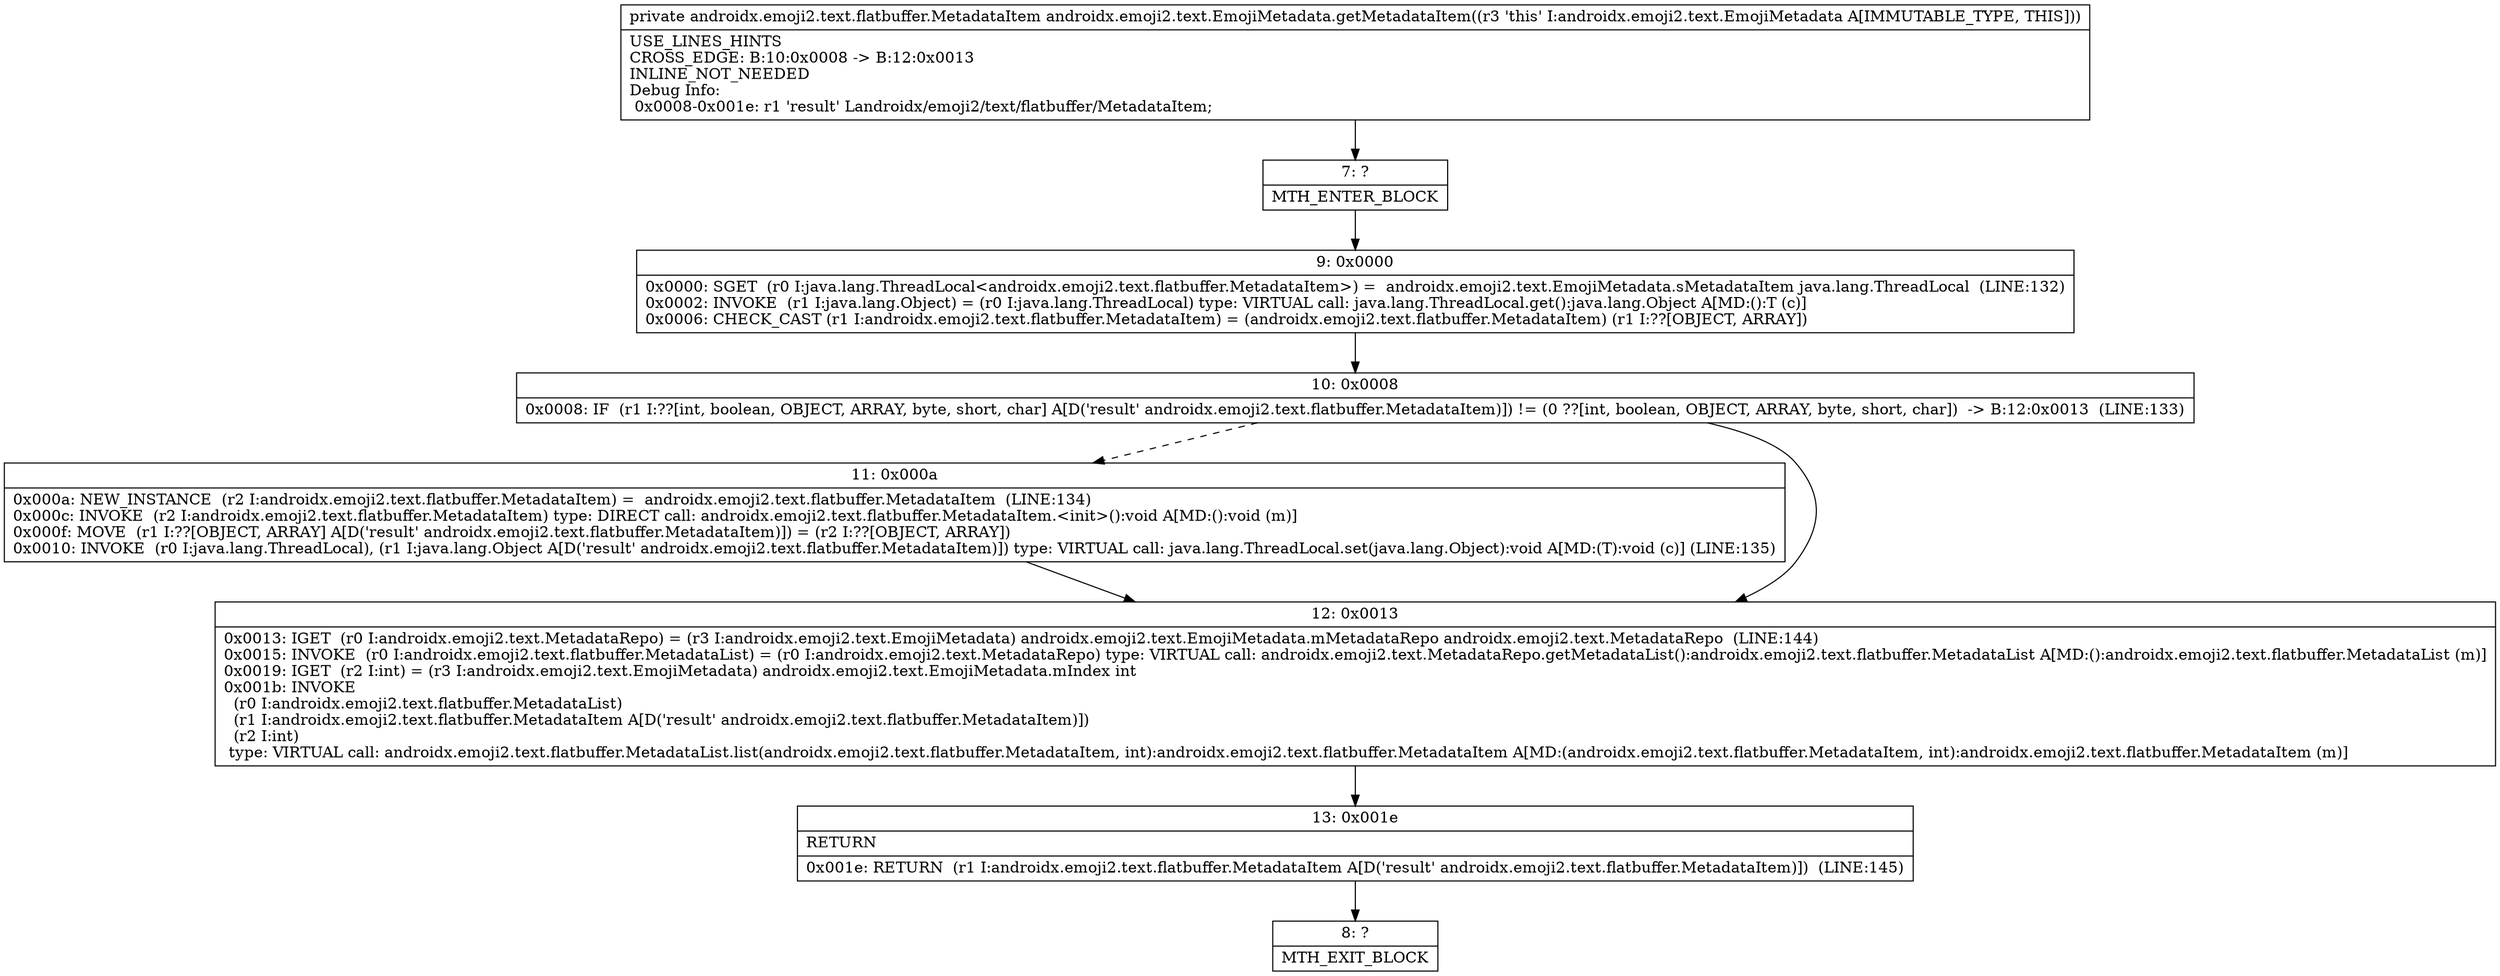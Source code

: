 digraph "CFG forandroidx.emoji2.text.EmojiMetadata.getMetadataItem()Landroidx\/emoji2\/text\/flatbuffer\/MetadataItem;" {
Node_7 [shape=record,label="{7\:\ ?|MTH_ENTER_BLOCK\l}"];
Node_9 [shape=record,label="{9\:\ 0x0000|0x0000: SGET  (r0 I:java.lang.ThreadLocal\<androidx.emoji2.text.flatbuffer.MetadataItem\>) =  androidx.emoji2.text.EmojiMetadata.sMetadataItem java.lang.ThreadLocal  (LINE:132)\l0x0002: INVOKE  (r1 I:java.lang.Object) = (r0 I:java.lang.ThreadLocal) type: VIRTUAL call: java.lang.ThreadLocal.get():java.lang.Object A[MD:():T (c)]\l0x0006: CHECK_CAST (r1 I:androidx.emoji2.text.flatbuffer.MetadataItem) = (androidx.emoji2.text.flatbuffer.MetadataItem) (r1 I:??[OBJECT, ARRAY]) \l}"];
Node_10 [shape=record,label="{10\:\ 0x0008|0x0008: IF  (r1 I:??[int, boolean, OBJECT, ARRAY, byte, short, char] A[D('result' androidx.emoji2.text.flatbuffer.MetadataItem)]) != (0 ??[int, boolean, OBJECT, ARRAY, byte, short, char])  \-\> B:12:0x0013  (LINE:133)\l}"];
Node_11 [shape=record,label="{11\:\ 0x000a|0x000a: NEW_INSTANCE  (r2 I:androidx.emoji2.text.flatbuffer.MetadataItem) =  androidx.emoji2.text.flatbuffer.MetadataItem  (LINE:134)\l0x000c: INVOKE  (r2 I:androidx.emoji2.text.flatbuffer.MetadataItem) type: DIRECT call: androidx.emoji2.text.flatbuffer.MetadataItem.\<init\>():void A[MD:():void (m)]\l0x000f: MOVE  (r1 I:??[OBJECT, ARRAY] A[D('result' androidx.emoji2.text.flatbuffer.MetadataItem)]) = (r2 I:??[OBJECT, ARRAY]) \l0x0010: INVOKE  (r0 I:java.lang.ThreadLocal), (r1 I:java.lang.Object A[D('result' androidx.emoji2.text.flatbuffer.MetadataItem)]) type: VIRTUAL call: java.lang.ThreadLocal.set(java.lang.Object):void A[MD:(T):void (c)] (LINE:135)\l}"];
Node_12 [shape=record,label="{12\:\ 0x0013|0x0013: IGET  (r0 I:androidx.emoji2.text.MetadataRepo) = (r3 I:androidx.emoji2.text.EmojiMetadata) androidx.emoji2.text.EmojiMetadata.mMetadataRepo androidx.emoji2.text.MetadataRepo  (LINE:144)\l0x0015: INVOKE  (r0 I:androidx.emoji2.text.flatbuffer.MetadataList) = (r0 I:androidx.emoji2.text.MetadataRepo) type: VIRTUAL call: androidx.emoji2.text.MetadataRepo.getMetadataList():androidx.emoji2.text.flatbuffer.MetadataList A[MD:():androidx.emoji2.text.flatbuffer.MetadataList (m)]\l0x0019: IGET  (r2 I:int) = (r3 I:androidx.emoji2.text.EmojiMetadata) androidx.emoji2.text.EmojiMetadata.mIndex int \l0x001b: INVOKE  \l  (r0 I:androidx.emoji2.text.flatbuffer.MetadataList)\l  (r1 I:androidx.emoji2.text.flatbuffer.MetadataItem A[D('result' androidx.emoji2.text.flatbuffer.MetadataItem)])\l  (r2 I:int)\l type: VIRTUAL call: androidx.emoji2.text.flatbuffer.MetadataList.list(androidx.emoji2.text.flatbuffer.MetadataItem, int):androidx.emoji2.text.flatbuffer.MetadataItem A[MD:(androidx.emoji2.text.flatbuffer.MetadataItem, int):androidx.emoji2.text.flatbuffer.MetadataItem (m)]\l}"];
Node_13 [shape=record,label="{13\:\ 0x001e|RETURN\l|0x001e: RETURN  (r1 I:androidx.emoji2.text.flatbuffer.MetadataItem A[D('result' androidx.emoji2.text.flatbuffer.MetadataItem)])  (LINE:145)\l}"];
Node_8 [shape=record,label="{8\:\ ?|MTH_EXIT_BLOCK\l}"];
MethodNode[shape=record,label="{private androidx.emoji2.text.flatbuffer.MetadataItem androidx.emoji2.text.EmojiMetadata.getMetadataItem((r3 'this' I:androidx.emoji2.text.EmojiMetadata A[IMMUTABLE_TYPE, THIS]))  | USE_LINES_HINTS\lCROSS_EDGE: B:10:0x0008 \-\> B:12:0x0013\lINLINE_NOT_NEEDED\lDebug Info:\l  0x0008\-0x001e: r1 'result' Landroidx\/emoji2\/text\/flatbuffer\/MetadataItem;\l}"];
MethodNode -> Node_7;Node_7 -> Node_9;
Node_9 -> Node_10;
Node_10 -> Node_11[style=dashed];
Node_10 -> Node_12;
Node_11 -> Node_12;
Node_12 -> Node_13;
Node_13 -> Node_8;
}


